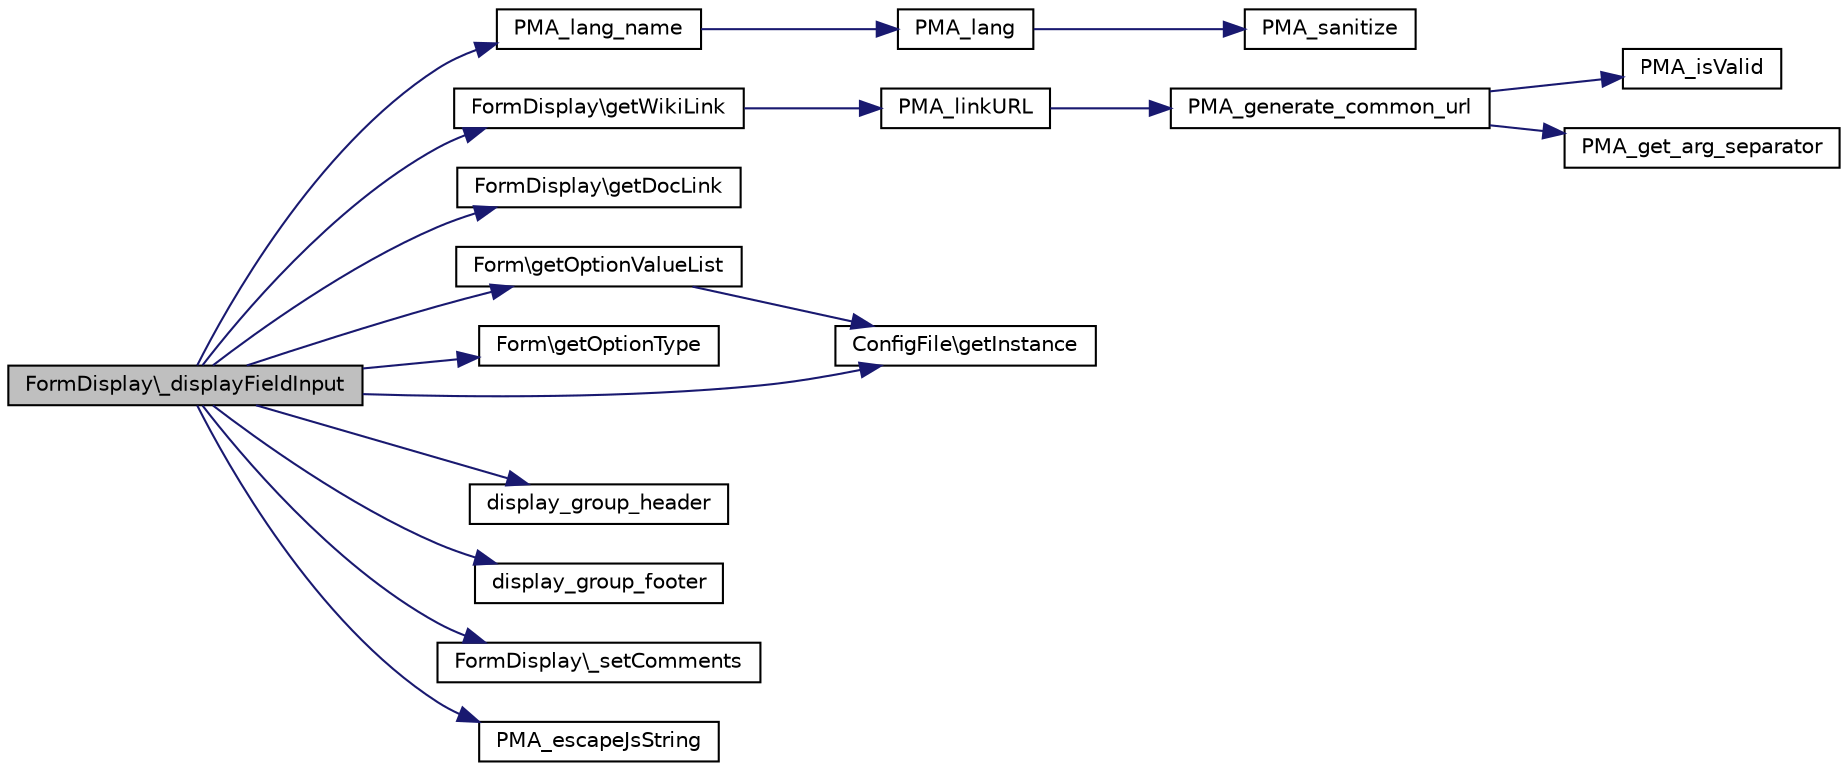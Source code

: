 digraph G
{
  edge [fontname="Helvetica",fontsize="10",labelfontname="Helvetica",labelfontsize="10"];
  node [fontname="Helvetica",fontsize="10",shape=record];
  rankdir="LR";
  Node1 [label="FormDisplay\\_displayFieldInput",height=0.2,width=0.4,color="black", fillcolor="grey75", style="filled" fontcolor="black"];
  Node1 -> Node2 [color="midnightblue",fontsize="10",style="solid",fontname="Helvetica"];
  Node2 [label="PMA_lang_name",height=0.2,width=0.4,color="black", fillcolor="white", style="filled",URL="$config__functions_8lib_8php.html#abb92ee2d7974f0a9e51659617aac21f2",tooltip="Returns translated field name/description or comment."];
  Node2 -> Node3 [color="midnightblue",fontsize="10",style="solid",fontname="Helvetica"];
  Node3 [label="PMA_lang",height=0.2,width=0.4,color="black", fillcolor="white", style="filled",URL="$config__functions_8lib_8php.html#ae8ad142244b34b6ca9cacb76cd5a65ed",tooltip="Returns sanitized language string, taking into account our special codes for formatting."];
  Node3 -> Node4 [color="midnightblue",fontsize="10",style="solid",fontname="Helvetica"];
  Node4 [label="PMA_sanitize",height=0.2,width=0.4,color="black", fillcolor="white", style="filled",URL="$sanitizing_8lib_8php.html#ac0444f97c4d50f0e109dc0ec5d86b665",tooltip="Sanitizes $message, taking into account our special codes for formatting."];
  Node1 -> Node5 [color="midnightblue",fontsize="10",style="solid",fontname="Helvetica"];
  Node5 [label="ConfigFile\\getInstance",height=0.2,width=0.4,color="black", fillcolor="white", style="filled",URL="$classConfigFile.html#a764353fcb126bed951fe51293be6463e",tooltip="Returns class instance."];
  Node1 -> Node6 [color="midnightblue",fontsize="10",style="solid",fontname="Helvetica"];
  Node6 [label="FormDisplay\\getDocLink",height=0.2,width=0.4,color="black", fillcolor="white", style="filled",URL="$classFormDisplay.html#a98ccf8dc554d277f60d1a22366b7d959",tooltip="Returns link to documentation."];
  Node1 -> Node7 [color="midnightblue",fontsize="10",style="solid",fontname="Helvetica"];
  Node7 [label="FormDisplay\\getWikiLink",height=0.2,width=0.4,color="black", fillcolor="white", style="filled",URL="$classFormDisplay.html#a55bb39fb6943edec8bc00213024b6c51",tooltip="Returns link to wiki."];
  Node7 -> Node8 [color="midnightblue",fontsize="10",style="solid",fontname="Helvetica"];
  Node8 [label="PMA_linkURL",height=0.2,width=0.4,color="black", fillcolor="white", style="filled",URL="$core_8lib_8php.html#a9bbc563e958307413cd9a83f70ff2590",tooltip="Returns link to (possibly) external site using defined redirector."];
  Node8 -> Node9 [color="midnightblue",fontsize="10",style="solid",fontname="Helvetica"];
  Node9 [label="PMA_generate_common_url",height=0.2,width=0.4,color="black", fillcolor="white", style="filled",URL="$url__generating_8lib_8php.html#ad5c0cfef7cb600a158a1ef5fa321a094",tooltip="Generates text with URL parameters."];
  Node9 -> Node10 [color="midnightblue",fontsize="10",style="solid",fontname="Helvetica"];
  Node10 [label="PMA_isValid",height=0.2,width=0.4,color="black", fillcolor="white", style="filled",URL="$core_8lib_8php.html#a1b8fd01cdfbdfaac35e692fcdaaad700",tooltip="checks given $var against $type or $compare"];
  Node9 -> Node11 [color="midnightblue",fontsize="10",style="solid",fontname="Helvetica"];
  Node11 [label="PMA_get_arg_separator",height=0.2,width=0.4,color="black", fillcolor="white", style="filled",URL="$url__generating_8lib_8php.html#a4ba0b6653c22a19615683ab743c1b4e1",tooltip="Returns url separator."];
  Node1 -> Node12 [color="midnightblue",fontsize="10",style="solid",fontname="Helvetica"];
  Node12 [label="Form\\getOptionType",height=0.2,width=0.4,color="black", fillcolor="white", style="filled",URL="$classForm.html#a09bdd7efd1a5e951725e984bd2376392",tooltip="Returns type of given option."];
  Node1 -> Node13 [color="midnightblue",fontsize="10",style="solid",fontname="Helvetica"];
  Node13 [label="Form\\getOptionValueList",height=0.2,width=0.4,color="black", fillcolor="white", style="filled",URL="$classForm.html#a695ae60fa5b4c6c8a958846de8443b25",tooltip="Returns allowed values for select fields."];
  Node13 -> Node5 [color="midnightblue",fontsize="10",style="solid",fontname="Helvetica"];
  Node1 -> Node14 [color="midnightblue",fontsize="10",style="solid",fontname="Helvetica"];
  Node14 [label="display_group_header",height=0.2,width=0.4,color="black", fillcolor="white", style="filled",URL="$FormDisplay_8tpl_8php.html#abbc46dd6ec73c164302c9a8d5ab16214",tooltip="Display group header."];
  Node1 -> Node15 [color="midnightblue",fontsize="10",style="solid",fontname="Helvetica"];
  Node15 [label="display_group_footer",height=0.2,width=0.4,color="black", fillcolor="white", style="filled",URL="$FormDisplay_8tpl_8php.html#a4dc06b0fed352be92e5a3166e04de3f0",tooltip="Display group footer."];
  Node1 -> Node16 [color="midnightblue",fontsize="10",style="solid",fontname="Helvetica"];
  Node16 [label="FormDisplay\\_setComments",height=0.2,width=0.4,color="black", fillcolor="white", style="filled",URL="$classFormDisplay.html#a5e51ebf2207a67b54bd575b1780ac7d3",tooltip="Sets field comments and warnings based on current environment."];
  Node1 -> Node17 [color="midnightblue",fontsize="10",style="solid",fontname="Helvetica"];
  Node17 [label="PMA_escapeJsString",height=0.2,width=0.4,color="black", fillcolor="white", style="filled",URL="$js__escape_8lib_8php.html#a31d2bbc7cf239a64153dd958670f9ac7",tooltip="escapes a string to be inserted as string a JavaScript block enclosed by &lt;![CDATA[ ..."];
}
